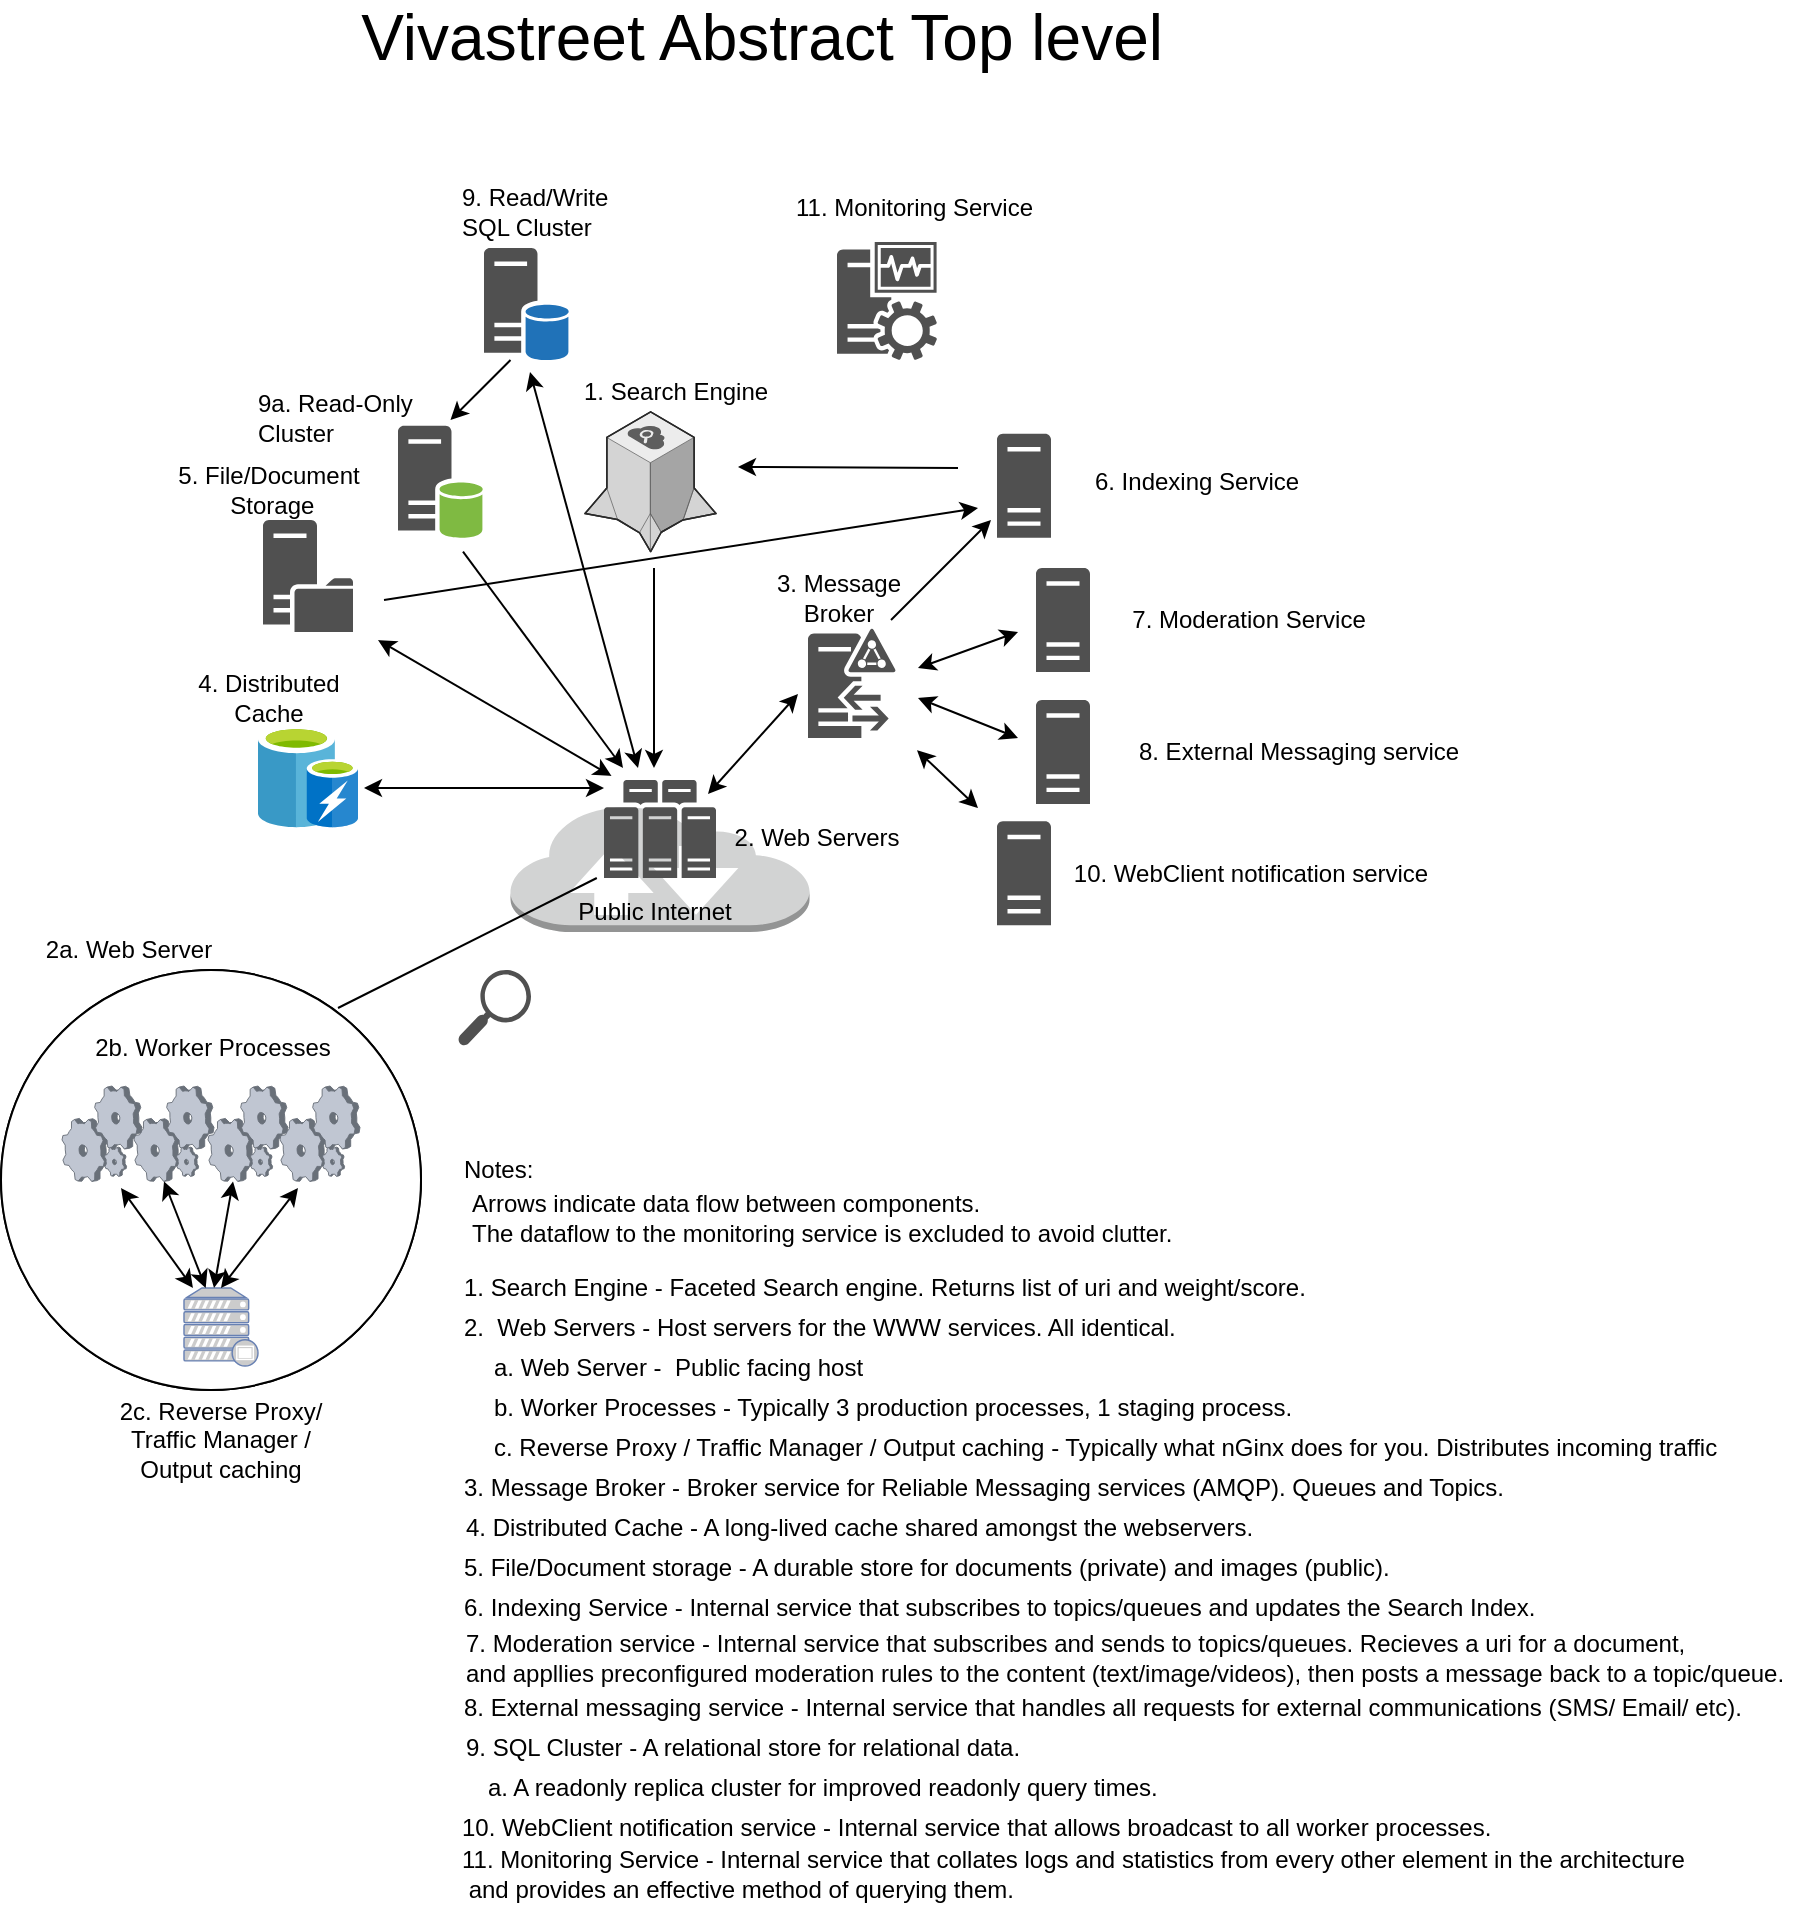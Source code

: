 <mxfile version="12.6.5" type="device"><diagram id="sWsNAF4reWpLDGisWPww" name="Page-1"><mxGraphModel dx="1088" dy="968" grid="1" gridSize="10" guides="1" tooltips="1" connect="1" arrows="1" fold="1" page="1" pageScale="1" pageWidth="827" pageHeight="1169" math="0" shadow="0"><root><mxCell id="0"/><mxCell id="1" parent="0"/><mxCell id="MY0em3-s8nRUQrXRinX3-51" value="" style="outlineConnect=0;dashed=0;verticalLabelPosition=bottom;verticalAlign=top;align=center;html=1;shape=mxgraph.aws3.internet_2;fillColor=#D2D3D3;gradientColor=none;" parent="1" vertex="1"><mxGeometry x="366.25" y="428" width="149.5" height="64" as="geometry"/></mxCell><mxCell id="MY0em3-s8nRUQrXRinX3-47" value="" style="pointerEvents=1;shadow=0;dashed=0;html=1;strokeColor=none;fillColor=#505050;labelPosition=center;verticalLabelPosition=bottom;verticalAlign=top;outlineConnect=0;align=center;shape=mxgraph.office.servers.monitoring_sql_reporting_services;" parent="1" vertex="1"><mxGeometry x="529.5" y="147" width="50" height="59" as="geometry"/></mxCell><mxCell id="MY0em3-s8nRUQrXRinX3-10" value="" style="pointerEvents=1;shadow=0;dashed=0;html=1;strokeColor=none;fillColor=#505050;labelPosition=center;verticalLabelPosition=bottom;verticalAlign=top;outlineConnect=0;align=center;shape=mxgraph.office.servers.database_server_blue;" parent="1" vertex="1"><mxGeometry x="353" y="150" width="43" height="56" as="geometry"/></mxCell><mxCell id="MY0em3-s8nRUQrXRinX3-11" value="" style="pointerEvents=1;shadow=0;dashed=0;html=1;strokeColor=none;fillColor=#505050;labelPosition=center;verticalLabelPosition=bottom;verticalAlign=top;outlineConnect=0;align=center;shape=mxgraph.office.servers.database_server_green;" parent="1" vertex="1"><mxGeometry x="310" y="238.86" width="43" height="56" as="geometry"/></mxCell><mxCell id="MY0em3-s8nRUQrXRinX3-14" value="" style="pointerEvents=1;shadow=0;dashed=0;html=1;strokeColor=none;fillColor=#505050;labelPosition=center;verticalLabelPosition=bottom;verticalAlign=top;outlineConnect=0;align=center;shape=mxgraph.office.servers.server_farm;" parent="1" vertex="1"><mxGeometry x="413" y="416" width="56" height="49" as="geometry"/></mxCell><mxCell id="MY0em3-s8nRUQrXRinX3-22" value="11. Monitoring Service" style="text;html=1;align=left;verticalAlign=middle;resizable=0;points=[];autosize=1;" parent="1" vertex="1"><mxGeometry x="506.5" y="120" width="130" height="20" as="geometry"/></mxCell><mxCell id="MY0em3-s8nRUQrXRinX3-33" value="" style="aspect=fixed;html=1;points=[];align=center;image;fontSize=12;image=img/lib/mscae/Cache_including_Redis.svg;" parent="1" vertex="1"><mxGeometry x="240" y="390" width="50" height="50" as="geometry"/></mxCell><mxCell id="MY0em3-s8nRUQrXRinX3-36" value="" style="group" parent="1" vertex="1" connectable="0"><mxGeometry x="111.5" y="460" width="233.5" height="261" as="geometry"/></mxCell><mxCell id="MY0em3-s8nRUQrXRinX3-25" value="" style="ellipse;whiteSpace=wrap;html=1;aspect=fixed;" parent="MY0em3-s8nRUQrXRinX3-36" vertex="1"><mxGeometry y="51" width="210" height="210" as="geometry"/></mxCell><mxCell id="MY0em3-s8nRUQrXRinX3-27" value="" style="verticalLabelPosition=bottom;aspect=fixed;html=1;verticalAlign=top;strokeColor=none;align=center;outlineConnect=0;shape=mxgraph.citrix.process;" parent="MY0em3-s8nRUQrXRinX3-36" vertex="1"><mxGeometry x="66.5" y="109" width="40" height="47.69" as="geometry"/></mxCell><mxCell id="MY0em3-s8nRUQrXRinX3-28" value="" style="verticalLabelPosition=bottom;aspect=fixed;html=1;verticalAlign=top;strokeColor=none;align=center;outlineConnect=0;shape=mxgraph.citrix.process;" parent="MY0em3-s8nRUQrXRinX3-36" vertex="1"><mxGeometry x="103.5" y="109" width="40" height="47.69" as="geometry"/></mxCell><mxCell id="MY0em3-s8nRUQrXRinX3-34" value="" style="verticalLabelPosition=bottom;aspect=fixed;html=1;verticalAlign=top;strokeColor=none;align=center;outlineConnect=0;shape=mxgraph.citrix.process;" parent="MY0em3-s8nRUQrXRinX3-36" vertex="1"><mxGeometry x="139.5" y="109" width="40" height="47.69" as="geometry"/></mxCell><mxCell id="MY0em3-s8nRUQrXRinX3-35" value="" style="verticalLabelPosition=bottom;aspect=fixed;html=1;verticalAlign=top;strokeColor=none;align=center;outlineConnect=0;shape=mxgraph.citrix.process;" parent="MY0em3-s8nRUQrXRinX3-36" vertex="1"><mxGeometry x="30.5" y="109" width="40" height="47.69" as="geometry"/></mxCell><mxCell id="MY0em3-s8nRUQrXRinX3-40" value="" style="fontColor=#0066CC;verticalAlign=top;verticalLabelPosition=bottom;labelPosition=center;align=center;html=1;outlineConnect=0;fillColor=#CCCCCC;strokeColor=#6881B3;gradientColor=none;gradientDirection=north;strokeWidth=2;shape=mxgraph.networks.proxy_server;" parent="MY0em3-s8nRUQrXRinX3-36" vertex="1"><mxGeometry x="91.5" y="190" width="37" height="39" as="geometry"/></mxCell><mxCell id="MY0em3-s8nRUQrXRinX3-139" value="" style="group" parent="MY0em3-s8nRUQrXRinX3-36" vertex="1" connectable="0"><mxGeometry width="233.5" height="261" as="geometry"/></mxCell><mxCell id="MY0em3-s8nRUQrXRinX3-140" value="" style="ellipse;whiteSpace=wrap;html=1;aspect=fixed;" parent="MY0em3-s8nRUQrXRinX3-139" vertex="1"><mxGeometry y="51" width="210" height="210" as="geometry"/></mxCell><mxCell id="MY0em3-s8nRUQrXRinX3-141" value="" style="verticalLabelPosition=bottom;aspect=fixed;html=1;verticalAlign=top;strokeColor=none;align=center;outlineConnect=0;shape=mxgraph.citrix.process;" parent="MY0em3-s8nRUQrXRinX3-139" vertex="1"><mxGeometry x="66.5" y="109" width="40" height="47.69" as="geometry"/></mxCell><mxCell id="MY0em3-s8nRUQrXRinX3-142" value="" style="verticalLabelPosition=bottom;aspect=fixed;html=1;verticalAlign=top;strokeColor=none;align=center;outlineConnect=0;shape=mxgraph.citrix.process;" parent="MY0em3-s8nRUQrXRinX3-139" vertex="1"><mxGeometry x="103.5" y="109" width="40" height="47.69" as="geometry"/></mxCell><mxCell id="MY0em3-s8nRUQrXRinX3-143" value="" style="verticalLabelPosition=bottom;aspect=fixed;html=1;verticalAlign=top;strokeColor=none;align=center;outlineConnect=0;shape=mxgraph.citrix.process;" parent="MY0em3-s8nRUQrXRinX3-139" vertex="1"><mxGeometry x="139.5" y="109" width="40" height="47.69" as="geometry"/></mxCell><mxCell id="MY0em3-s8nRUQrXRinX3-144" value="" style="verticalLabelPosition=bottom;aspect=fixed;html=1;verticalAlign=top;strokeColor=none;align=center;outlineConnect=0;shape=mxgraph.citrix.process;" parent="MY0em3-s8nRUQrXRinX3-139" vertex="1"><mxGeometry x="30.5" y="109" width="40" height="47.69" as="geometry"/></mxCell><mxCell id="MY0em3-s8nRUQrXRinX3-145" value="" style="fontColor=#0066CC;verticalAlign=top;verticalLabelPosition=bottom;labelPosition=center;align=center;html=1;outlineConnect=0;fillColor=#CCCCCC;strokeColor=#6881B3;gradientColor=none;gradientDirection=north;strokeWidth=2;shape=mxgraph.networks.proxy_server;" parent="MY0em3-s8nRUQrXRinX3-139" vertex="1"><mxGeometry x="91.5" y="210" width="37" height="39" as="geometry"/></mxCell><mxCell id="MY0em3-s8nRUQrXRinX3-146" value="2b. Worker Processes" style="text;html=1;align=center;verticalAlign=middle;resizable=0;points=[];autosize=1;" parent="MY0em3-s8nRUQrXRinX3-139" vertex="1"><mxGeometry x="40" y="80" width="130" height="20" as="geometry"/></mxCell><mxCell id="MY0em3-s8nRUQrXRinX3-138" value="" style="endArrow=classic;startArrow=classic;html=1;" parent="MY0em3-s8nRUQrXRinX3-139" edge="1" source="MY0em3-s8nRUQrXRinX3-145"><mxGeometry width="50" height="50" relative="1" as="geometry"><mxPoint x="80" y="190" as="sourcePoint"/><mxPoint x="60" y="160" as="targetPoint"/></mxGeometry></mxCell><mxCell id="MY0em3-s8nRUQrXRinX3-150" value="" style="endArrow=classic;startArrow=classic;html=1;exitX=0.5;exitY=0;exitDx=0;exitDy=0;exitPerimeter=0;" parent="MY0em3-s8nRUQrXRinX3-139" edge="1" source="MY0em3-s8nRUQrXRinX3-145"><mxGeometry width="50" height="50" relative="1" as="geometry"><mxPoint x="128.5" y="190" as="sourcePoint"/><mxPoint x="148.5" y="160" as="targetPoint"/></mxGeometry></mxCell><mxCell id="MY0em3-s8nRUQrXRinX3-149" value="" style="endArrow=classic;startArrow=classic;html=1;" parent="MY0em3-s8nRUQrXRinX3-139" edge="1"><mxGeometry width="50" height="50" relative="1" as="geometry"><mxPoint x="106.5" y="210" as="sourcePoint"/><mxPoint x="116" y="156.69" as="targetPoint"/></mxGeometry></mxCell><mxCell id="MY0em3-s8nRUQrXRinX3-151" value="" style="endArrow=classic;startArrow=classic;html=1;" parent="MY0em3-s8nRUQrXRinX3-139" edge="1" source="MY0em3-s8nRUQrXRinX3-145"><mxGeometry width="50" height="50" relative="1" as="geometry"><mxPoint x="91.5" y="186.69" as="sourcePoint"/><mxPoint x="81.5" y="156.69" as="targetPoint"/></mxGeometry></mxCell><mxCell id="MY0em3-s8nRUQrXRinX3-170" value="2a. Web Server" style="text;html=1;align=center;verticalAlign=middle;resizable=0;points=[];autosize=1;" parent="MY0em3-s8nRUQrXRinX3-139" vertex="1"><mxGeometry x="13.5" y="31" width="100" height="20" as="geometry"/></mxCell><mxCell id="MY0em3-s8nRUQrXRinX3-63" value="Public Internet" style="text;html=1;align=center;verticalAlign=middle;resizable=0;points=[];autosize=1;" parent="1" vertex="1"><mxGeometry x="393.25" y="472" width="90" height="20" as="geometry"/></mxCell><mxCell id="MY0em3-s8nRUQrXRinX3-66" value="" style="pointerEvents=1;shadow=0;dashed=0;html=1;strokeColor=none;fillColor=#505050;labelPosition=center;verticalLabelPosition=bottom;verticalAlign=top;outlineConnect=0;align=center;shape=mxgraph.office.servers.file_server;" parent="1" vertex="1"><mxGeometry x="242.5" y="286" width="45" height="56" as="geometry"/></mxCell><mxCell id="MY0em3-s8nRUQrXRinX3-67" value="&lt;font style=&quot;font-size: 32px&quot;&gt;Vivastreet Abstract Top level&amp;nbsp;&lt;/font&gt;" style="text;html=1;align=center;verticalAlign=middle;resizable=0;points=[];autosize=1;" parent="1" vertex="1"><mxGeometry x="281.25" y="30" width="430" height="30" as="geometry"/></mxCell><mxCell id="MY0em3-s8nRUQrXRinX3-88" value="4. Distributed&lt;br&gt;Cache" style="text;html=1;align=center;verticalAlign=middle;resizable=0;points=[];autosize=1;" parent="1" vertex="1"><mxGeometry x="200" y="360" width="90" height="30" as="geometry"/></mxCell><mxCell id="MY0em3-s8nRUQrXRinX3-95" value="1. Search Engine" style="text;html=1;align=left;verticalAlign=middle;resizable=0;points=[];autosize=1;" parent="1" vertex="1"><mxGeometry x="401.25" y="211.93" width="110" height="20" as="geometry"/></mxCell><mxCell id="MY0em3-s8nRUQrXRinX3-94" value="" style="verticalLabelPosition=bottom;html=1;verticalAlign=top;strokeWidth=1;align=center;outlineConnect=0;dashed=0;outlineConnect=0;shape=mxgraph.aws3d.searchEngine;fillColor=#ECECEC;strokeColor=#5E5E5E;aspect=fixed;" parent="1" vertex="1"><mxGeometry x="403.5" y="231.93" width="65.5" height="69.86" as="geometry"/></mxCell><mxCell id="MY0em3-s8nRUQrXRinX3-97" value="9a. Read-Only&lt;br&gt;Cluster" style="text;html=1;align=left;verticalAlign=middle;resizable=0;points=[];autosize=1;" parent="1" vertex="1"><mxGeometry x="237.5" y="220.0" width="90" height="30" as="geometry"/></mxCell><mxCell id="MY0em3-s8nRUQrXRinX3-100" value="" style="endArrow=classic;startArrow=classic;html=1;" parent="1" edge="1"><mxGeometry width="50" height="50" relative="1" as="geometry"><mxPoint x="413" y="420" as="sourcePoint"/><mxPoint x="293" y="420" as="targetPoint"/></mxGeometry></mxCell><mxCell id="MY0em3-s8nRUQrXRinX3-101" value="" style="endArrow=classic;html=1;" parent="1" edge="1"><mxGeometry width="50" height="50" relative="1" as="geometry"><mxPoint x="438" y="310" as="sourcePoint"/><mxPoint x="438" y="410" as="targetPoint"/></mxGeometry></mxCell><mxCell id="MY0em3-s8nRUQrXRinX3-103" value="" style="group" parent="1" vertex="1" connectable="0"><mxGeometry x="490" y="310" width="80" height="85" as="geometry"/></mxCell><mxCell id="MY0em3-s8nRUQrXRinX3-31" value="" style="pointerEvents=1;shadow=0;dashed=0;html=1;strokeColor=none;fillColor=#505050;labelPosition=center;verticalLabelPosition=bottom;verticalAlign=top;outlineConnect=0;align=center;shape=mxgraph.office.servers.active_directory_federation_services_proxy;" parent="MY0em3-s8nRUQrXRinX3-103" vertex="1"><mxGeometry x="25" y="30" width="44" height="55" as="geometry"/></mxCell><mxCell id="MY0em3-s8nRUQrXRinX3-102" value="3. Message&lt;br&gt;Broker" style="text;html=1;align=center;verticalAlign=middle;resizable=0;points=[];autosize=1;" parent="MY0em3-s8nRUQrXRinX3-103" vertex="1"><mxGeometry width="80" height="30" as="geometry"/></mxCell><mxCell id="MY0em3-s8nRUQrXRinX3-164" value="" style="endArrow=classic;startArrow=classic;html=1;" parent="MY0em3-s8nRUQrXRinX3-103" edge="1"><mxGeometry width="50" height="50" relative="1" as="geometry"><mxPoint x="-25" y="113" as="sourcePoint"/><mxPoint x="20" y="63" as="targetPoint"/></mxGeometry></mxCell><mxCell id="MY0em3-s8nRUQrXRinX3-105" value="" style="pointerEvents=1;shadow=0;dashed=0;html=1;strokeColor=none;fillColor=#505050;labelPosition=center;verticalLabelPosition=bottom;verticalAlign=top;outlineConnect=0;align=center;shape=mxgraph.office.servers.server_generic;" parent="1" vertex="1"><mxGeometry x="609.5" y="242.86" width="27" height="52" as="geometry"/></mxCell><mxCell id="MY0em3-s8nRUQrXRinX3-109" value="6. Indexing Service" style="text;html=1;align=center;verticalAlign=middle;resizable=0;points=[];autosize=1;" parent="1" vertex="1"><mxGeometry x="649" y="256.86" width="120" height="20" as="geometry"/></mxCell><mxCell id="MY0em3-s8nRUQrXRinX3-114" value="" style="endArrow=classic;html=1;" parent="1" edge="1"><mxGeometry width="50" height="50" relative="1" as="geometry"><mxPoint x="590" y="260" as="sourcePoint"/><mxPoint x="480" y="259.5" as="targetPoint"/></mxGeometry></mxCell><mxCell id="MY0em3-s8nRUQrXRinX3-115" value="" style="endArrow=classic;html=1;" parent="1" edge="1"><mxGeometry width="50" height="50" relative="1" as="geometry"><mxPoint x="342.5" y="301.79" as="sourcePoint"/><mxPoint x="422.5" y="410" as="targetPoint"/></mxGeometry></mxCell><mxCell id="MY0em3-s8nRUQrXRinX3-119" value="5. File/Document&lt;br&gt;&amp;nbsp;Storage" style="text;html=1;align=center;verticalAlign=middle;resizable=0;points=[];autosize=1;" parent="1" vertex="1"><mxGeometry x="190" y="256" width="110" height="30" as="geometry"/></mxCell><mxCell id="MY0em3-s8nRUQrXRinX3-120" value="" style="pointerEvents=1;shadow=0;dashed=0;html=1;strokeColor=none;fillColor=#505050;labelPosition=center;verticalLabelPosition=bottom;verticalAlign=top;outlineConnect=0;align=center;shape=mxgraph.office.servers.server_generic;" parent="1" vertex="1"><mxGeometry x="629" y="310" width="27" height="52" as="geometry"/></mxCell><mxCell id="MY0em3-s8nRUQrXRinX3-123" value="7. Moderation Service" style="text;html=1;align=center;verticalAlign=middle;resizable=0;points=[];autosize=1;" parent="1" vertex="1"><mxGeometry x="670" y="326" width="130" height="20" as="geometry"/></mxCell><mxCell id="MY0em3-s8nRUQrXRinX3-124" value="" style="endArrow=classic;startArrow=classic;html=1;" parent="1" edge="1"><mxGeometry width="50" height="50" relative="1" as="geometry"><mxPoint x="570" y="360" as="sourcePoint"/><mxPoint x="620" y="342" as="targetPoint"/></mxGeometry></mxCell><mxCell id="MY0em3-s8nRUQrXRinX3-125" value="" style="pointerEvents=1;shadow=0;dashed=0;html=1;strokeColor=none;fillColor=#505050;labelPosition=center;verticalLabelPosition=bottom;verticalAlign=top;outlineConnect=0;align=center;shape=mxgraph.office.servers.server_generic;" parent="1" vertex="1"><mxGeometry x="629" y="376" width="27" height="52" as="geometry"/></mxCell><mxCell id="MY0em3-s8nRUQrXRinX3-126" value="" style="endArrow=classic;startArrow=classic;html=1;" parent="1" edge="1"><mxGeometry width="50" height="50" relative="1" as="geometry"><mxPoint x="430" y="410" as="sourcePoint"/><mxPoint x="376" y="212" as="targetPoint"/></mxGeometry></mxCell><mxCell id="MY0em3-s8nRUQrXRinX3-127" value="9. Read/Write&lt;br&gt;SQL Cluster" style="text;html=1;align=left;verticalAlign=middle;resizable=0;points=[];autosize=1;" parent="1" vertex="1"><mxGeometry x="340" y="117" width="90" height="30" as="geometry"/></mxCell><mxCell id="MY0em3-s8nRUQrXRinX3-128" value="" style="endArrow=classic;startArrow=classic;html=1;" parent="1" edge="1"><mxGeometry width="50" height="50" relative="1" as="geometry"><mxPoint x="570" y="375" as="sourcePoint"/><mxPoint x="620" y="395" as="targetPoint"/></mxGeometry></mxCell><mxCell id="MY0em3-s8nRUQrXRinX3-129" value="" style="pointerEvents=1;shadow=0;dashed=0;html=1;strokeColor=none;fillColor=#505050;labelPosition=center;verticalLabelPosition=bottom;verticalAlign=top;outlineConnect=0;align=center;shape=mxgraph.office.servers.server_generic;" parent="1" vertex="1"><mxGeometry x="609.5" y="436.64" width="27" height="52" as="geometry"/></mxCell><mxCell id="MY0em3-s8nRUQrXRinX3-130" value="" style="endArrow=classic;startArrow=classic;html=1;" parent="1" edge="1"><mxGeometry width="50" height="50" relative="1" as="geometry"><mxPoint x="569.5" y="401.07" as="sourcePoint"/><mxPoint x="600" y="430" as="targetPoint"/></mxGeometry></mxCell><mxCell id="MY0em3-s8nRUQrXRinX3-134" value="" style="endArrow=classic;startArrow=classic;html=1;" parent="1" edge="1"><mxGeometry width="50" height="50" relative="1" as="geometry"><mxPoint x="416.75" y="414" as="sourcePoint"/><mxPoint x="300" y="346" as="targetPoint"/></mxGeometry></mxCell><mxCell id="MY0em3-s8nRUQrXRinX3-135" value="" style="endArrow=classic;html=1;" parent="1" edge="1"><mxGeometry width="50" height="50" relative="1" as="geometry"><mxPoint x="366.25" y="206" as="sourcePoint"/><mxPoint x="336.25" y="236" as="targetPoint"/></mxGeometry></mxCell><mxCell id="MY0em3-s8nRUQrXRinX3-136" value="" style="endArrow=none;html=1;" parent="1" edge="1"><mxGeometry width="50" height="50" relative="1" as="geometry"><mxPoint x="280" y="530" as="sourcePoint"/><mxPoint x="409.4" y="465.0" as="targetPoint"/></mxGeometry></mxCell><mxCell id="MY0em3-s8nRUQrXRinX3-153" value="1. Search Engine - Faceted Search engine. Returns list of uri and weight/score." style="text;html=1;align=left;verticalAlign=middle;resizable=0;points=[];autosize=1;" parent="1" vertex="1"><mxGeometry x="341" y="660" width="440" height="20" as="geometry"/></mxCell><mxCell id="MY0em3-s8nRUQrXRinX3-154" value="Notes:" style="text;html=1;align=left;verticalAlign=middle;resizable=0;points=[];autosize=1;" parent="1" vertex="1"><mxGeometry x="341" y="600.5" width="50" height="20" as="geometry"/></mxCell><mxCell id="MY0em3-s8nRUQrXRinX3-155" value="Arrows indicate data flow between components. &lt;br&gt;The dataflow to the monitoring service is excluded to avoid clutter." style="text;html=1;align=left;verticalAlign=middle;resizable=0;points=[];autosize=1;" parent="1" vertex="1"><mxGeometry x="345" y="620" width="370" height="30" as="geometry"/></mxCell><mxCell id="MY0em3-s8nRUQrXRinX3-156" value="2.&amp;nbsp; Web Servers - Host servers for the WWW services. All identical." style="text;html=1;align=left;verticalAlign=middle;resizable=0;points=[];autosize=1;" parent="1" vertex="1"><mxGeometry x="341.25" y="680" width="370" height="20" as="geometry"/></mxCell><mxCell id="MY0em3-s8nRUQrXRinX3-157" value="2. Web Servers" style="text;html=1;align=center;verticalAlign=middle;resizable=0;points=[];autosize=1;" parent="1" vertex="1"><mxGeometry x="469" y="435" width="100" height="20" as="geometry"/></mxCell><mxCell id="MY0em3-s8nRUQrXRinX3-158" value="a. Web Server -&amp;nbsp; Public facing host" style="text;html=1;align=left;verticalAlign=middle;resizable=0;points=[];autosize=1;" parent="1" vertex="1"><mxGeometry x="356.25" y="700" width="200" height="20" as="geometry"/></mxCell><mxCell id="MY0em3-s8nRUQrXRinX3-160" value="3. Message Broker - Broker service for Reliable Messaging services (AMQP). Queues and Topics." style="text;html=1;align=left;verticalAlign=middle;resizable=0;points=[];autosize=1;" parent="1" vertex="1"><mxGeometry x="341" y="760" width="540" height="20" as="geometry"/></mxCell><mxCell id="MY0em3-s8nRUQrXRinX3-161" value="4. Distributed Cache - A long-lived cache shared amongst the webservers." style="text;html=1;align=left;verticalAlign=middle;resizable=0;points=[];autosize=1;" parent="1" vertex="1"><mxGeometry x="342" y="780" width="410" height="20" as="geometry"/></mxCell><mxCell id="MY0em3-s8nRUQrXRinX3-162" value="6. Indexing Service - Internal service that subscribes to topics/queues and updates the Search Index." style="text;html=1;align=left;verticalAlign=middle;resizable=0;points=[];autosize=1;" parent="1" vertex="1"><mxGeometry x="341" y="820" width="550" height="20" as="geometry"/></mxCell><mxCell id="MY0em3-s8nRUQrXRinX3-163" value="" style="endArrow=classic;html=1;" parent="1" edge="1"><mxGeometry width="50" height="50" relative="1" as="geometry"><mxPoint x="556.5" y="336" as="sourcePoint"/><mxPoint x="606.5" y="286" as="targetPoint"/></mxGeometry></mxCell><mxCell id="MY0em3-s8nRUQrXRinX3-165" value="5. File/Document storage - A durable store for documents (private) and images (public)." style="text;html=1;align=left;verticalAlign=middle;resizable=0;points=[];autosize=1;" parent="1" vertex="1"><mxGeometry x="341" y="800" width="480" height="20" as="geometry"/></mxCell><mxCell id="MY0em3-s8nRUQrXRinX3-166" value="7. Moderation service - Internal service that subscribes and sends to topics/queues. Recieves a uri for a document, &lt;br&gt;and appllies preconfigured moderation rules to the content (text/image/videos), then posts a message back to a topic/queue." style="text;html=1;align=left;verticalAlign=middle;resizable=0;points=[];autosize=1;" parent="1" vertex="1"><mxGeometry x="342" y="840" width="670" height="30" as="geometry"/></mxCell><mxCell id="MY0em3-s8nRUQrXRinX3-167" value="10. WebClient notification service" style="text;html=1;align=center;verticalAlign=middle;resizable=0;points=[];autosize=1;" parent="1" vertex="1"><mxGeometry x="641" y="452.64" width="190" height="20" as="geometry"/></mxCell><mxCell id="MY0em3-s8nRUQrXRinX3-168" value="8. External Messaging service" style="text;html=1;align=center;verticalAlign=middle;resizable=0;points=[];autosize=1;" parent="1" vertex="1"><mxGeometry x="670" y="392" width="180" height="20" as="geometry"/></mxCell><mxCell id="MY0em3-s8nRUQrXRinX3-169" value="8. External messaging service - Internal service that handles all requests for external communications (SMS/ Email/ etc)." style="text;html=1;align=left;verticalAlign=middle;resizable=0;points=[];autosize=1;" parent="1" vertex="1"><mxGeometry x="341" y="870" width="650" height="20" as="geometry"/></mxCell><mxCell id="MY0em3-s8nRUQrXRinX3-147" value="2c. Reverse Proxy/&lt;br&gt;Traffic Manager /&lt;br&gt;Output caching" style="text;html=1;align=center;verticalAlign=middle;resizable=0;points=[];autosize=1;" parent="1" vertex="1"><mxGeometry x="161.25" y="721" width="120" height="50" as="geometry"/></mxCell><mxCell id="MY0em3-s8nRUQrXRinX3-171" value="b. Worker Processes - Typically 3 production processes, 1 staging process." style="text;html=1;align=left;verticalAlign=middle;resizable=0;points=[];autosize=1;" parent="1" vertex="1"><mxGeometry x="356.25" y="720" width="410" height="20" as="geometry"/></mxCell><mxCell id="MY0em3-s8nRUQrXRinX3-172" value="c. Reverse Proxy / Traffic Manager / Output caching - Typically what nGinx does for you. Distributes incoming traffic&amp;nbsp;&amp;nbsp;" style="text;html=1;align=left;verticalAlign=middle;resizable=0;points=[];autosize=1;" parent="1" vertex="1"><mxGeometry x="356.25" y="740" width="630" height="20" as="geometry"/></mxCell><mxCell id="MY0em3-s8nRUQrXRinX3-173" value="9. SQL Cluster - A relational store for relational data." style="text;html=1;align=left;verticalAlign=middle;resizable=0;points=[];autosize=1;" parent="1" vertex="1"><mxGeometry x="342" y="890" width="290" height="20" as="geometry"/></mxCell><mxCell id="MY0em3-s8nRUQrXRinX3-91" value="" style="pointerEvents=1;shadow=0;dashed=0;html=1;strokeColor=none;fillColor=#505050;labelPosition=center;verticalLabelPosition=bottom;verticalAlign=top;outlineConnect=0;align=center;shape=mxgraph.office.concepts.search;flipH=0;" parent="1" vertex="1"><mxGeometry x="340" y="511" width="36.5" height="38" as="geometry"/></mxCell><mxCell id="MY0em3-s8nRUQrXRinX3-174" value="a. A readonly replica cluster for improved readonly query times." style="text;html=1;align=left;verticalAlign=middle;resizable=0;points=[];autosize=1;" parent="1" vertex="1"><mxGeometry x="353" y="910" width="350" height="20" as="geometry"/></mxCell><mxCell id="MY0em3-s8nRUQrXRinX3-175" value="10. WebClient notification service - Internal service that allows broadcast to all worker processes.&amp;nbsp;" style="text;html=1;align=left;verticalAlign=middle;resizable=0;points=[];autosize=1;" parent="1" vertex="1"><mxGeometry x="340" y="930" width="530" height="20" as="geometry"/></mxCell><mxCell id="MY0em3-s8nRUQrXRinX3-176" value="11. Monitoring Service - Internal service that collates logs and statistics from every other element in the architecture&lt;br&gt;&amp;nbsp;and provides an effective method of querying them." style="text;html=1;align=left;verticalAlign=middle;resizable=0;points=[];autosize=1;" parent="1" vertex="1"><mxGeometry x="340" y="948" width="630" height="30" as="geometry"/></mxCell><mxCell id="MY0em3-s8nRUQrXRinX3-178" value="" style="endArrow=classic;html=1;" parent="1" edge="1"><mxGeometry width="50" height="50" relative="1" as="geometry"><mxPoint x="303" y="326" as="sourcePoint"/><mxPoint x="600" y="280" as="targetPoint"/></mxGeometry></mxCell></root></mxGraphModel></diagram></mxfile>